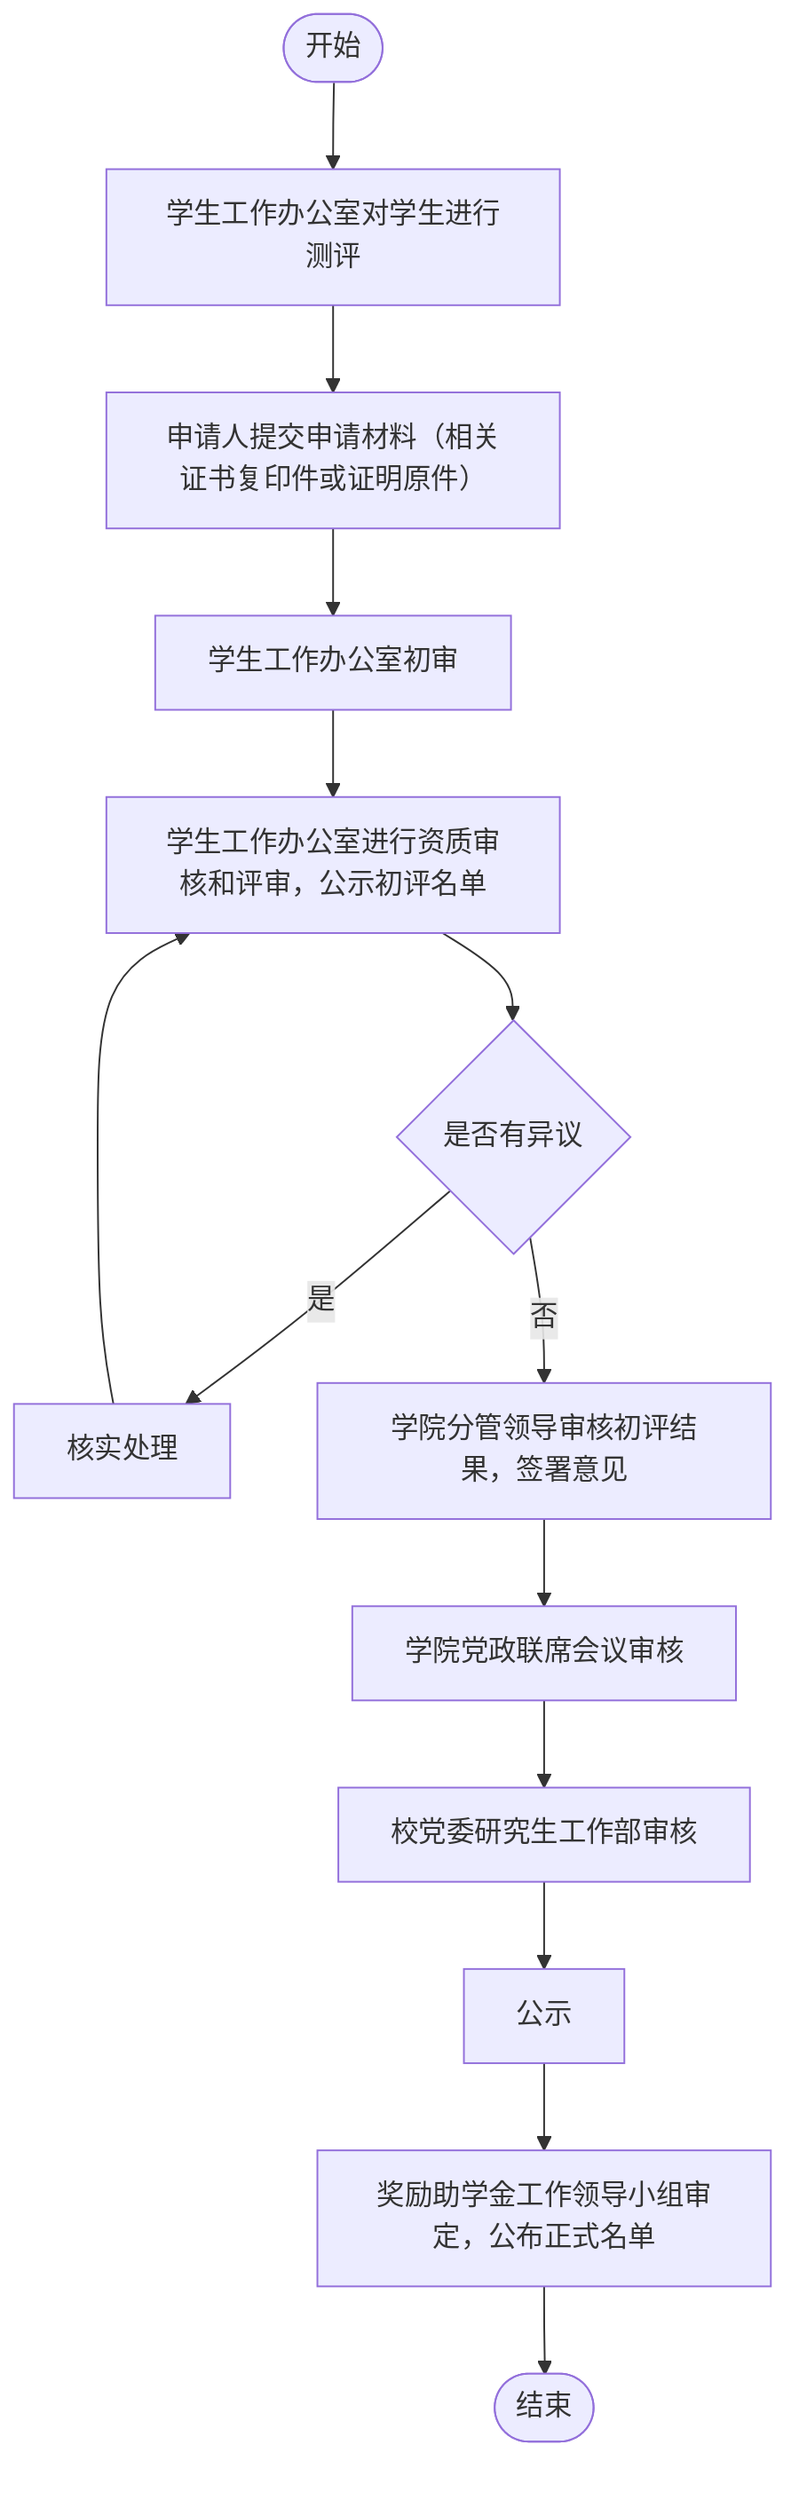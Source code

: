 flowchart TD
    Start([开始]) --> A[学生工作办公室对学生进行测评]
    A --> B[申请人提交申请材料（相关证书复印件或证明原件）]
    B --> C[学生工作办公室初审]
    C --> D[学生工作办公室进行资质审核和评审，公示初评名单]
    D --> E{是否有异议}
    E -->|是| F[核实处理] --> D
    E -->|否| G[学院分管领导审核初评结果，签署意见]
    G --> H[学院党政联席会议审核]
    H --> I[校党委研究生工作部审核]
    I --> J[公示]
    J --> K[奖励助学金工作领导小组审定，公布正式名单]
    K --> End([结束])